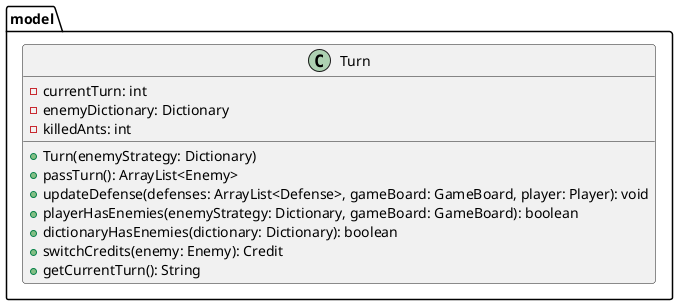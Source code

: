 @startuml
'https://plantuml.com/class-diagram

package model {
    class Turn {
      - currentTurn: int
      - enemyDictionary: Dictionary
      - killedAnts: int
      + Turn(enemyStrategy: Dictionary)
      + passTurn(): ArrayList<Enemy>
      + updateDefense(defenses: ArrayList<Defense>, gameBoard: GameBoard, player: Player): void
      + playerHasEnemies(enemyStrategy: Dictionary, gameBoard: GameBoard): boolean
      + dictionaryHasEnemies(dictionary: Dictionary): boolean
      + switchCredits(enemy: Enemy): Credit
      + getCurrentTurn(): String
    }
}

@enduml